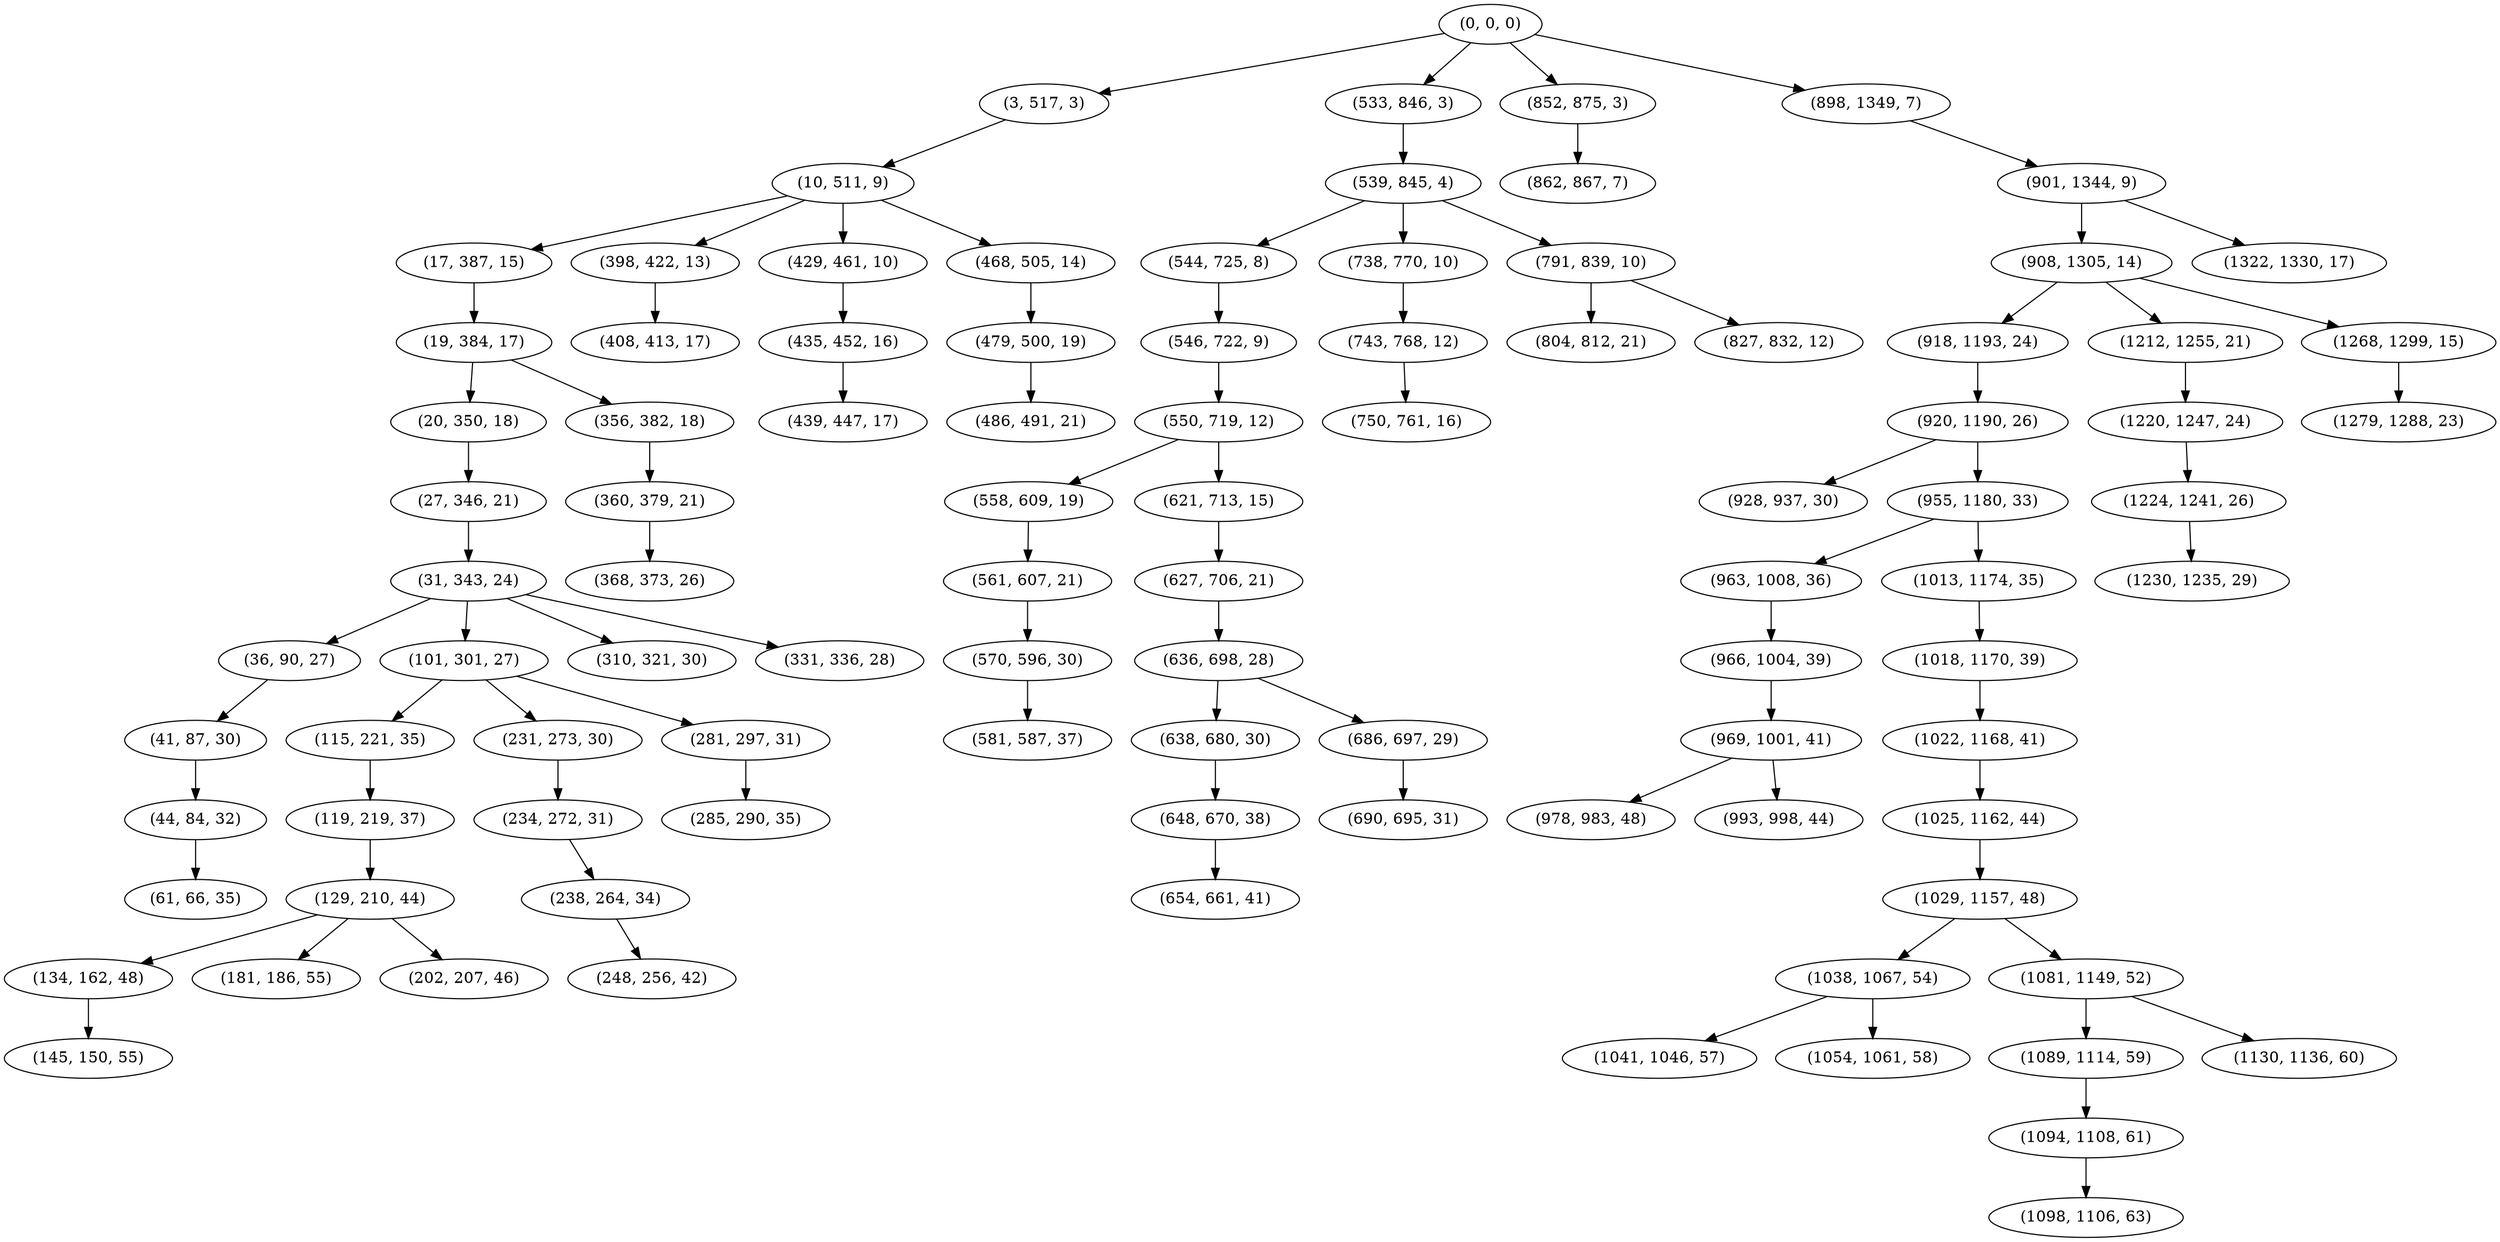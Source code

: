 digraph tree {
    "(0, 0, 0)";
    "(3, 517, 3)";
    "(10, 511, 9)";
    "(17, 387, 15)";
    "(19, 384, 17)";
    "(20, 350, 18)";
    "(27, 346, 21)";
    "(31, 343, 24)";
    "(36, 90, 27)";
    "(41, 87, 30)";
    "(44, 84, 32)";
    "(61, 66, 35)";
    "(101, 301, 27)";
    "(115, 221, 35)";
    "(119, 219, 37)";
    "(129, 210, 44)";
    "(134, 162, 48)";
    "(145, 150, 55)";
    "(181, 186, 55)";
    "(202, 207, 46)";
    "(231, 273, 30)";
    "(234, 272, 31)";
    "(238, 264, 34)";
    "(248, 256, 42)";
    "(281, 297, 31)";
    "(285, 290, 35)";
    "(310, 321, 30)";
    "(331, 336, 28)";
    "(356, 382, 18)";
    "(360, 379, 21)";
    "(368, 373, 26)";
    "(398, 422, 13)";
    "(408, 413, 17)";
    "(429, 461, 10)";
    "(435, 452, 16)";
    "(439, 447, 17)";
    "(468, 505, 14)";
    "(479, 500, 19)";
    "(486, 491, 21)";
    "(533, 846, 3)";
    "(539, 845, 4)";
    "(544, 725, 8)";
    "(546, 722, 9)";
    "(550, 719, 12)";
    "(558, 609, 19)";
    "(561, 607, 21)";
    "(570, 596, 30)";
    "(581, 587, 37)";
    "(621, 713, 15)";
    "(627, 706, 21)";
    "(636, 698, 28)";
    "(638, 680, 30)";
    "(648, 670, 38)";
    "(654, 661, 41)";
    "(686, 697, 29)";
    "(690, 695, 31)";
    "(738, 770, 10)";
    "(743, 768, 12)";
    "(750, 761, 16)";
    "(791, 839, 10)";
    "(804, 812, 21)";
    "(827, 832, 12)";
    "(852, 875, 3)";
    "(862, 867, 7)";
    "(898, 1349, 7)";
    "(901, 1344, 9)";
    "(908, 1305, 14)";
    "(918, 1193, 24)";
    "(920, 1190, 26)";
    "(928, 937, 30)";
    "(955, 1180, 33)";
    "(963, 1008, 36)";
    "(966, 1004, 39)";
    "(969, 1001, 41)";
    "(978, 983, 48)";
    "(993, 998, 44)";
    "(1013, 1174, 35)";
    "(1018, 1170, 39)";
    "(1022, 1168, 41)";
    "(1025, 1162, 44)";
    "(1029, 1157, 48)";
    "(1038, 1067, 54)";
    "(1041, 1046, 57)";
    "(1054, 1061, 58)";
    "(1081, 1149, 52)";
    "(1089, 1114, 59)";
    "(1094, 1108, 61)";
    "(1098, 1106, 63)";
    "(1130, 1136, 60)";
    "(1212, 1255, 21)";
    "(1220, 1247, 24)";
    "(1224, 1241, 26)";
    "(1230, 1235, 29)";
    "(1268, 1299, 15)";
    "(1279, 1288, 23)";
    "(1322, 1330, 17)";
    "(0, 0, 0)" -> "(3, 517, 3)";
    "(0, 0, 0)" -> "(533, 846, 3)";
    "(0, 0, 0)" -> "(852, 875, 3)";
    "(0, 0, 0)" -> "(898, 1349, 7)";
    "(3, 517, 3)" -> "(10, 511, 9)";
    "(10, 511, 9)" -> "(17, 387, 15)";
    "(10, 511, 9)" -> "(398, 422, 13)";
    "(10, 511, 9)" -> "(429, 461, 10)";
    "(10, 511, 9)" -> "(468, 505, 14)";
    "(17, 387, 15)" -> "(19, 384, 17)";
    "(19, 384, 17)" -> "(20, 350, 18)";
    "(19, 384, 17)" -> "(356, 382, 18)";
    "(20, 350, 18)" -> "(27, 346, 21)";
    "(27, 346, 21)" -> "(31, 343, 24)";
    "(31, 343, 24)" -> "(36, 90, 27)";
    "(31, 343, 24)" -> "(101, 301, 27)";
    "(31, 343, 24)" -> "(310, 321, 30)";
    "(31, 343, 24)" -> "(331, 336, 28)";
    "(36, 90, 27)" -> "(41, 87, 30)";
    "(41, 87, 30)" -> "(44, 84, 32)";
    "(44, 84, 32)" -> "(61, 66, 35)";
    "(101, 301, 27)" -> "(115, 221, 35)";
    "(101, 301, 27)" -> "(231, 273, 30)";
    "(101, 301, 27)" -> "(281, 297, 31)";
    "(115, 221, 35)" -> "(119, 219, 37)";
    "(119, 219, 37)" -> "(129, 210, 44)";
    "(129, 210, 44)" -> "(134, 162, 48)";
    "(129, 210, 44)" -> "(181, 186, 55)";
    "(129, 210, 44)" -> "(202, 207, 46)";
    "(134, 162, 48)" -> "(145, 150, 55)";
    "(231, 273, 30)" -> "(234, 272, 31)";
    "(234, 272, 31)" -> "(238, 264, 34)";
    "(238, 264, 34)" -> "(248, 256, 42)";
    "(281, 297, 31)" -> "(285, 290, 35)";
    "(356, 382, 18)" -> "(360, 379, 21)";
    "(360, 379, 21)" -> "(368, 373, 26)";
    "(398, 422, 13)" -> "(408, 413, 17)";
    "(429, 461, 10)" -> "(435, 452, 16)";
    "(435, 452, 16)" -> "(439, 447, 17)";
    "(468, 505, 14)" -> "(479, 500, 19)";
    "(479, 500, 19)" -> "(486, 491, 21)";
    "(533, 846, 3)" -> "(539, 845, 4)";
    "(539, 845, 4)" -> "(544, 725, 8)";
    "(539, 845, 4)" -> "(738, 770, 10)";
    "(539, 845, 4)" -> "(791, 839, 10)";
    "(544, 725, 8)" -> "(546, 722, 9)";
    "(546, 722, 9)" -> "(550, 719, 12)";
    "(550, 719, 12)" -> "(558, 609, 19)";
    "(550, 719, 12)" -> "(621, 713, 15)";
    "(558, 609, 19)" -> "(561, 607, 21)";
    "(561, 607, 21)" -> "(570, 596, 30)";
    "(570, 596, 30)" -> "(581, 587, 37)";
    "(621, 713, 15)" -> "(627, 706, 21)";
    "(627, 706, 21)" -> "(636, 698, 28)";
    "(636, 698, 28)" -> "(638, 680, 30)";
    "(636, 698, 28)" -> "(686, 697, 29)";
    "(638, 680, 30)" -> "(648, 670, 38)";
    "(648, 670, 38)" -> "(654, 661, 41)";
    "(686, 697, 29)" -> "(690, 695, 31)";
    "(738, 770, 10)" -> "(743, 768, 12)";
    "(743, 768, 12)" -> "(750, 761, 16)";
    "(791, 839, 10)" -> "(804, 812, 21)";
    "(791, 839, 10)" -> "(827, 832, 12)";
    "(852, 875, 3)" -> "(862, 867, 7)";
    "(898, 1349, 7)" -> "(901, 1344, 9)";
    "(901, 1344, 9)" -> "(908, 1305, 14)";
    "(901, 1344, 9)" -> "(1322, 1330, 17)";
    "(908, 1305, 14)" -> "(918, 1193, 24)";
    "(908, 1305, 14)" -> "(1212, 1255, 21)";
    "(908, 1305, 14)" -> "(1268, 1299, 15)";
    "(918, 1193, 24)" -> "(920, 1190, 26)";
    "(920, 1190, 26)" -> "(928, 937, 30)";
    "(920, 1190, 26)" -> "(955, 1180, 33)";
    "(955, 1180, 33)" -> "(963, 1008, 36)";
    "(955, 1180, 33)" -> "(1013, 1174, 35)";
    "(963, 1008, 36)" -> "(966, 1004, 39)";
    "(966, 1004, 39)" -> "(969, 1001, 41)";
    "(969, 1001, 41)" -> "(978, 983, 48)";
    "(969, 1001, 41)" -> "(993, 998, 44)";
    "(1013, 1174, 35)" -> "(1018, 1170, 39)";
    "(1018, 1170, 39)" -> "(1022, 1168, 41)";
    "(1022, 1168, 41)" -> "(1025, 1162, 44)";
    "(1025, 1162, 44)" -> "(1029, 1157, 48)";
    "(1029, 1157, 48)" -> "(1038, 1067, 54)";
    "(1029, 1157, 48)" -> "(1081, 1149, 52)";
    "(1038, 1067, 54)" -> "(1041, 1046, 57)";
    "(1038, 1067, 54)" -> "(1054, 1061, 58)";
    "(1081, 1149, 52)" -> "(1089, 1114, 59)";
    "(1081, 1149, 52)" -> "(1130, 1136, 60)";
    "(1089, 1114, 59)" -> "(1094, 1108, 61)";
    "(1094, 1108, 61)" -> "(1098, 1106, 63)";
    "(1212, 1255, 21)" -> "(1220, 1247, 24)";
    "(1220, 1247, 24)" -> "(1224, 1241, 26)";
    "(1224, 1241, 26)" -> "(1230, 1235, 29)";
    "(1268, 1299, 15)" -> "(1279, 1288, 23)";
}
